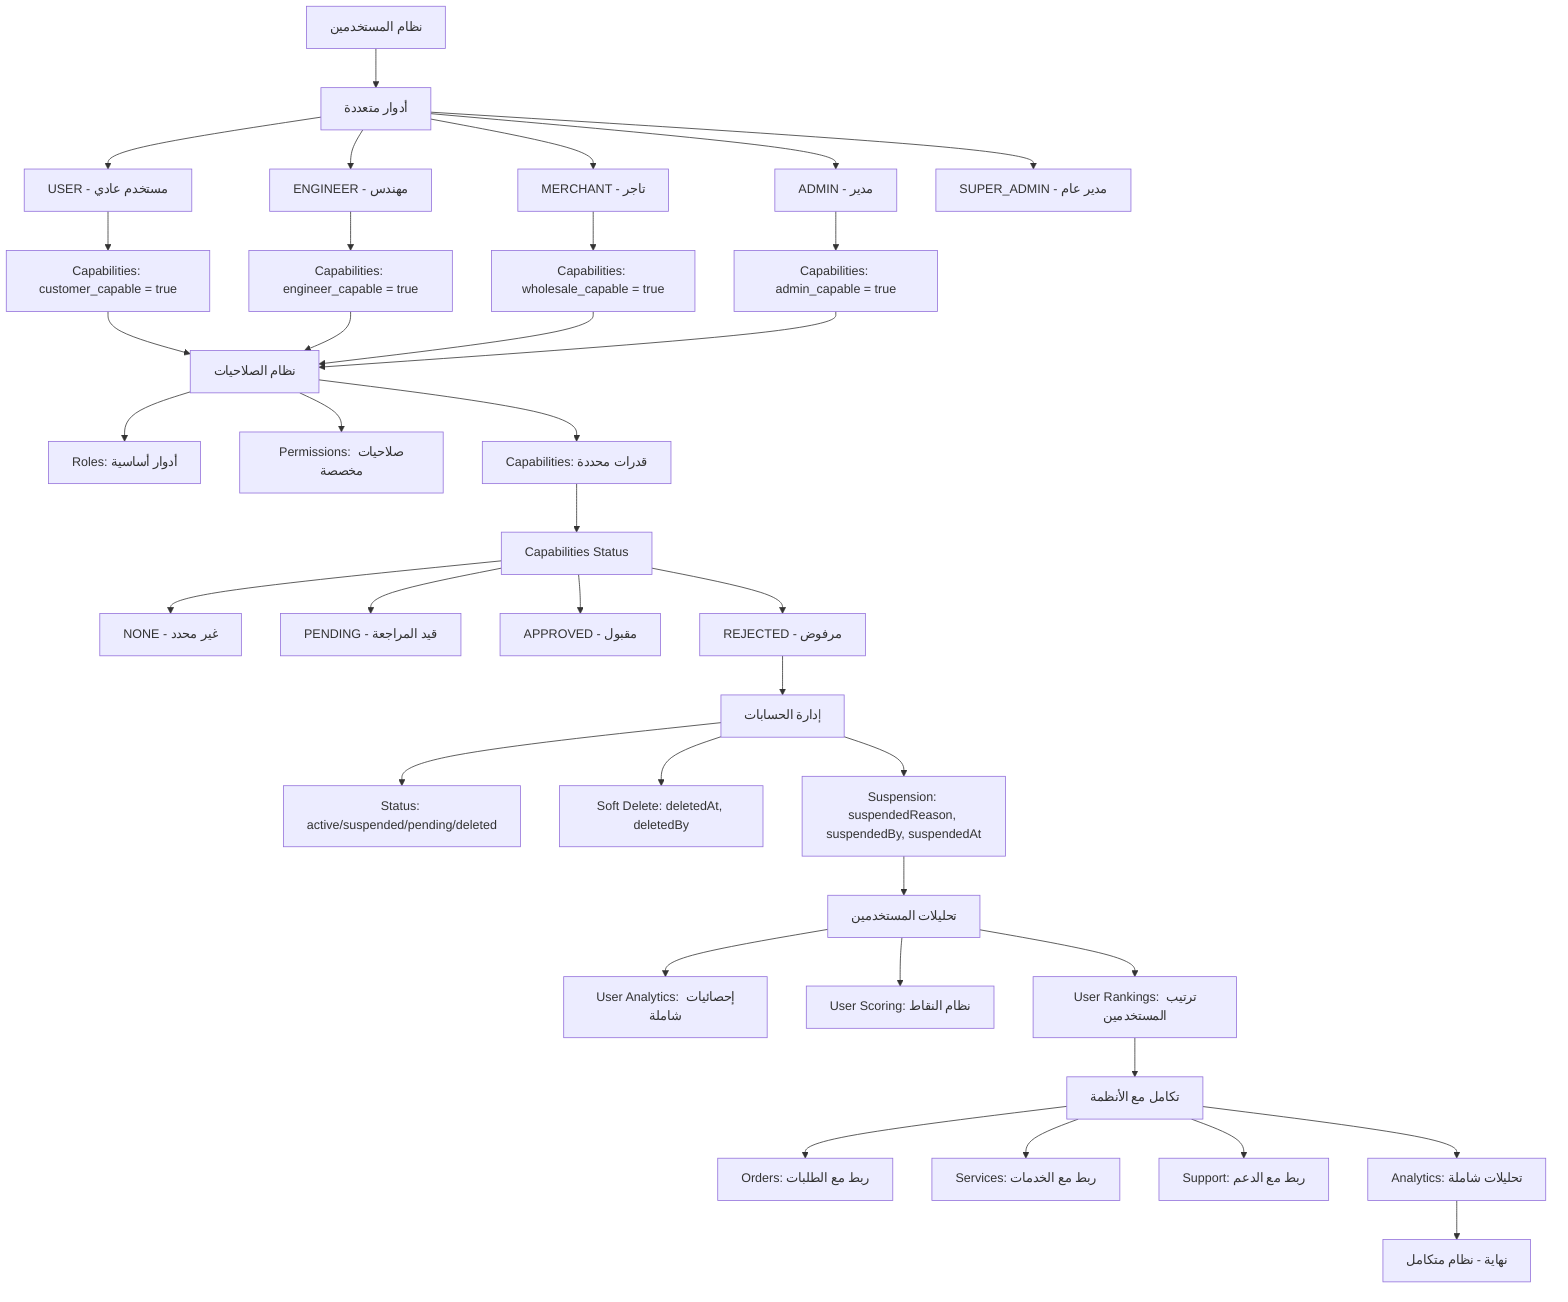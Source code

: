 %% Users Overview Flow
%% View at https://mermaid.live
flowchart TD
  A[نظام المستخدمين] --> B[أدوار متعددة]

  B --> C[USER - مستخدم عادي]
  B --> D[ENGINEER - مهندس]
  B --> E[MERCHANT - تاجر]
  B --> F[ADMIN - مدير]
  B --> G[SUPER_ADMIN - مدير عام]

  C --> C1[Capabilities: customer_capable = true]
  D --> D1[Capabilities: engineer_capable = true]
  E --> E1[Capabilities: wholesale_capable = true]
  F --> F1[Capabilities: admin_capable = true]

  C1 --> H[نظام الصلاحيات]
  D1 --> H
  E1 --> H
  F1 --> H

  H --> H1[Roles: أدوار أساسية]
  H --> H2[Permissions: صلاحيات مخصصة]
  H --> H3[Capabilities: قدرات محددة]

  H3 --> I[Capabilities Status]
  I --> I1[NONE - غير محدد]
  I --> I2[PENDING - قيد المراجعة]
  I --> I3[APPROVED - مقبول]
  I --> I4[REJECTED - مرفوض]

  I4 --> J[إدارة الحسابات]
  J --> J1[Status: active/suspended/pending/deleted]
  J --> J2[Soft Delete: deletedAt, deletedBy]
  J --> J3[Suspension: suspendedReason, suspendedBy, suspendedAt]

  J3 --> K[تحليلات المستخدمين]
  K --> K1[User Analytics: إحصائيات شاملة]
  K --> K2[User Scoring: نظام النقاط]
  K --> K3[User Rankings: ترتيب المستخدمين]

  K3 --> L[تكامل مع الأنظمة]
  L --> L1[Orders: ربط مع الطلبات]
  L --> L2[Services: ربط مع الخدمات]
  L --> L3[Support: ربط مع الدعم]
  L --> L4[Analytics: تحليلات شاملة]

  %% End points
  L4 --> M[نهاية - نظام متكامل]
